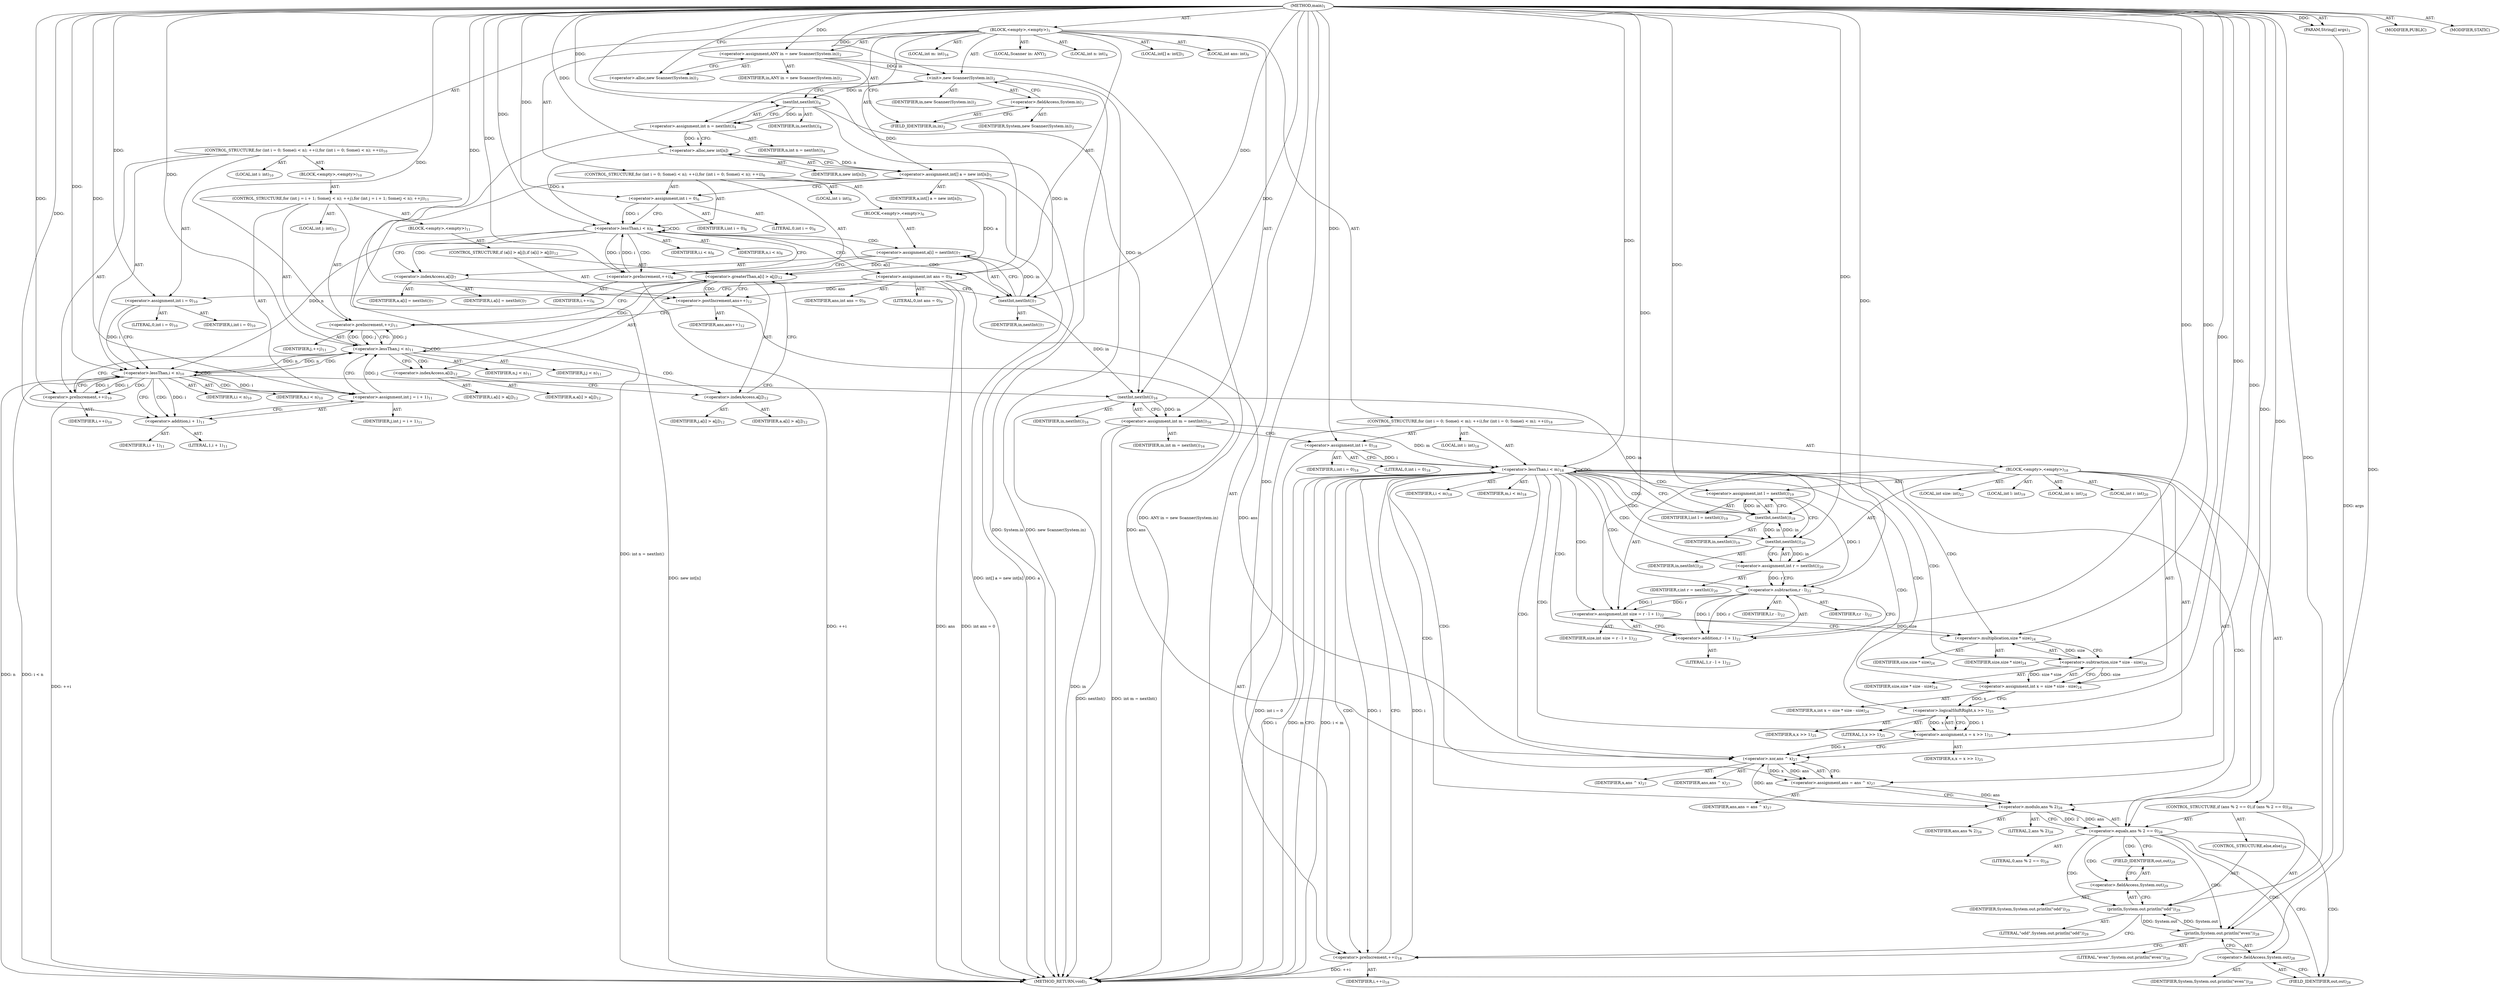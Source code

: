 digraph "main" {  
"19" [label = <(METHOD,main)<SUB>1</SUB>> ]
"20" [label = <(PARAM,String[] args)<SUB>1</SUB>> ]
"21" [label = <(BLOCK,&lt;empty&gt;,&lt;empty&gt;)<SUB>1</SUB>> ]
"4" [label = <(LOCAL,Scanner in: ANY)<SUB>2</SUB>> ]
"22" [label = <(&lt;operator&gt;.assignment,ANY in = new Scanner(System.in))<SUB>2</SUB>> ]
"23" [label = <(IDENTIFIER,in,ANY in = new Scanner(System.in))<SUB>2</SUB>> ]
"24" [label = <(&lt;operator&gt;.alloc,new Scanner(System.in))<SUB>2</SUB>> ]
"25" [label = <(&lt;init&gt;,new Scanner(System.in))<SUB>2</SUB>> ]
"3" [label = <(IDENTIFIER,in,new Scanner(System.in))<SUB>2</SUB>> ]
"26" [label = <(&lt;operator&gt;.fieldAccess,System.in)<SUB>2</SUB>> ]
"27" [label = <(IDENTIFIER,System,new Scanner(System.in))<SUB>2</SUB>> ]
"28" [label = <(FIELD_IDENTIFIER,in,in)<SUB>2</SUB>> ]
"29" [label = <(LOCAL,int n: int)<SUB>4</SUB>> ]
"30" [label = <(&lt;operator&gt;.assignment,int n = nextInt())<SUB>4</SUB>> ]
"31" [label = <(IDENTIFIER,n,int n = nextInt())<SUB>4</SUB>> ]
"32" [label = <(nextInt,nextInt())<SUB>4</SUB>> ]
"33" [label = <(IDENTIFIER,in,nextInt())<SUB>4</SUB>> ]
"34" [label = <(LOCAL,int[] a: int[])<SUB>5</SUB>> ]
"35" [label = <(&lt;operator&gt;.assignment,int[] a = new int[n])<SUB>5</SUB>> ]
"36" [label = <(IDENTIFIER,a,int[] a = new int[n])<SUB>5</SUB>> ]
"37" [label = <(&lt;operator&gt;.alloc,new int[n])> ]
"38" [label = <(IDENTIFIER,n,new int[n])<SUB>5</SUB>> ]
"39" [label = <(CONTROL_STRUCTURE,for (int i = 0; Some(i &lt; n); ++i),for (int i = 0; Some(i &lt; n); ++i))<SUB>6</SUB>> ]
"40" [label = <(LOCAL,int i: int)<SUB>6</SUB>> ]
"41" [label = <(&lt;operator&gt;.assignment,int i = 0)<SUB>6</SUB>> ]
"42" [label = <(IDENTIFIER,i,int i = 0)<SUB>6</SUB>> ]
"43" [label = <(LITERAL,0,int i = 0)<SUB>6</SUB>> ]
"44" [label = <(&lt;operator&gt;.lessThan,i &lt; n)<SUB>6</SUB>> ]
"45" [label = <(IDENTIFIER,i,i &lt; n)<SUB>6</SUB>> ]
"46" [label = <(IDENTIFIER,n,i &lt; n)<SUB>6</SUB>> ]
"47" [label = <(&lt;operator&gt;.preIncrement,++i)<SUB>6</SUB>> ]
"48" [label = <(IDENTIFIER,i,++i)<SUB>6</SUB>> ]
"49" [label = <(BLOCK,&lt;empty&gt;,&lt;empty&gt;)<SUB>6</SUB>> ]
"50" [label = <(&lt;operator&gt;.assignment,a[i] = nextInt())<SUB>7</SUB>> ]
"51" [label = <(&lt;operator&gt;.indexAccess,a[i])<SUB>7</SUB>> ]
"52" [label = <(IDENTIFIER,a,a[i] = nextInt())<SUB>7</SUB>> ]
"53" [label = <(IDENTIFIER,i,a[i] = nextInt())<SUB>7</SUB>> ]
"54" [label = <(nextInt,nextInt())<SUB>7</SUB>> ]
"55" [label = <(IDENTIFIER,in,nextInt())<SUB>7</SUB>> ]
"56" [label = <(LOCAL,int ans: int)<SUB>9</SUB>> ]
"57" [label = <(&lt;operator&gt;.assignment,int ans = 0)<SUB>9</SUB>> ]
"58" [label = <(IDENTIFIER,ans,int ans = 0)<SUB>9</SUB>> ]
"59" [label = <(LITERAL,0,int ans = 0)<SUB>9</SUB>> ]
"60" [label = <(CONTROL_STRUCTURE,for (int i = 0; Some(i &lt; n); ++i),for (int i = 0; Some(i &lt; n); ++i))<SUB>10</SUB>> ]
"61" [label = <(LOCAL,int i: int)<SUB>10</SUB>> ]
"62" [label = <(&lt;operator&gt;.assignment,int i = 0)<SUB>10</SUB>> ]
"63" [label = <(IDENTIFIER,i,int i = 0)<SUB>10</SUB>> ]
"64" [label = <(LITERAL,0,int i = 0)<SUB>10</SUB>> ]
"65" [label = <(&lt;operator&gt;.lessThan,i &lt; n)<SUB>10</SUB>> ]
"66" [label = <(IDENTIFIER,i,i &lt; n)<SUB>10</SUB>> ]
"67" [label = <(IDENTIFIER,n,i &lt; n)<SUB>10</SUB>> ]
"68" [label = <(&lt;operator&gt;.preIncrement,++i)<SUB>10</SUB>> ]
"69" [label = <(IDENTIFIER,i,++i)<SUB>10</SUB>> ]
"70" [label = <(BLOCK,&lt;empty&gt;,&lt;empty&gt;)<SUB>10</SUB>> ]
"71" [label = <(CONTROL_STRUCTURE,for (int j = i + 1; Some(j &lt; n); ++j),for (int j = i + 1; Some(j &lt; n); ++j))<SUB>11</SUB>> ]
"72" [label = <(LOCAL,int j: int)<SUB>11</SUB>> ]
"73" [label = <(&lt;operator&gt;.assignment,int j = i + 1)<SUB>11</SUB>> ]
"74" [label = <(IDENTIFIER,j,int j = i + 1)<SUB>11</SUB>> ]
"75" [label = <(&lt;operator&gt;.addition,i + 1)<SUB>11</SUB>> ]
"76" [label = <(IDENTIFIER,i,i + 1)<SUB>11</SUB>> ]
"77" [label = <(LITERAL,1,i + 1)<SUB>11</SUB>> ]
"78" [label = <(&lt;operator&gt;.lessThan,j &lt; n)<SUB>11</SUB>> ]
"79" [label = <(IDENTIFIER,j,j &lt; n)<SUB>11</SUB>> ]
"80" [label = <(IDENTIFIER,n,j &lt; n)<SUB>11</SUB>> ]
"81" [label = <(&lt;operator&gt;.preIncrement,++j)<SUB>11</SUB>> ]
"82" [label = <(IDENTIFIER,j,++j)<SUB>11</SUB>> ]
"83" [label = <(BLOCK,&lt;empty&gt;,&lt;empty&gt;)<SUB>11</SUB>> ]
"84" [label = <(CONTROL_STRUCTURE,if (a[i] &gt; a[j]),if (a[i] &gt; a[j]))<SUB>12</SUB>> ]
"85" [label = <(&lt;operator&gt;.greaterThan,a[i] &gt; a[j])<SUB>12</SUB>> ]
"86" [label = <(&lt;operator&gt;.indexAccess,a[i])<SUB>12</SUB>> ]
"87" [label = <(IDENTIFIER,a,a[i] &gt; a[j])<SUB>12</SUB>> ]
"88" [label = <(IDENTIFIER,i,a[i] &gt; a[j])<SUB>12</SUB>> ]
"89" [label = <(&lt;operator&gt;.indexAccess,a[j])<SUB>12</SUB>> ]
"90" [label = <(IDENTIFIER,a,a[i] &gt; a[j])<SUB>12</SUB>> ]
"91" [label = <(IDENTIFIER,j,a[i] &gt; a[j])<SUB>12</SUB>> ]
"92" [label = <(&lt;operator&gt;.postIncrement,ans++)<SUB>12</SUB>> ]
"93" [label = <(IDENTIFIER,ans,ans++)<SUB>12</SUB>> ]
"94" [label = <(LOCAL,int m: int)<SUB>16</SUB>> ]
"95" [label = <(&lt;operator&gt;.assignment,int m = nextInt())<SUB>16</SUB>> ]
"96" [label = <(IDENTIFIER,m,int m = nextInt())<SUB>16</SUB>> ]
"97" [label = <(nextInt,nextInt())<SUB>16</SUB>> ]
"98" [label = <(IDENTIFIER,in,nextInt())<SUB>16</SUB>> ]
"99" [label = <(CONTROL_STRUCTURE,for (int i = 0; Some(i &lt; m); ++i),for (int i = 0; Some(i &lt; m); ++i))<SUB>18</SUB>> ]
"100" [label = <(LOCAL,int i: int)<SUB>18</SUB>> ]
"101" [label = <(&lt;operator&gt;.assignment,int i = 0)<SUB>18</SUB>> ]
"102" [label = <(IDENTIFIER,i,int i = 0)<SUB>18</SUB>> ]
"103" [label = <(LITERAL,0,int i = 0)<SUB>18</SUB>> ]
"104" [label = <(&lt;operator&gt;.lessThan,i &lt; m)<SUB>18</SUB>> ]
"105" [label = <(IDENTIFIER,i,i &lt; m)<SUB>18</SUB>> ]
"106" [label = <(IDENTIFIER,m,i &lt; m)<SUB>18</SUB>> ]
"107" [label = <(&lt;operator&gt;.preIncrement,++i)<SUB>18</SUB>> ]
"108" [label = <(IDENTIFIER,i,++i)<SUB>18</SUB>> ]
"109" [label = <(BLOCK,&lt;empty&gt;,&lt;empty&gt;)<SUB>18</SUB>> ]
"110" [label = <(LOCAL,int l: int)<SUB>19</SUB>> ]
"111" [label = <(&lt;operator&gt;.assignment,int l = nextInt())<SUB>19</SUB>> ]
"112" [label = <(IDENTIFIER,l,int l = nextInt())<SUB>19</SUB>> ]
"113" [label = <(nextInt,nextInt())<SUB>19</SUB>> ]
"114" [label = <(IDENTIFIER,in,nextInt())<SUB>19</SUB>> ]
"115" [label = <(LOCAL,int r: int)<SUB>20</SUB>> ]
"116" [label = <(&lt;operator&gt;.assignment,int r = nextInt())<SUB>20</SUB>> ]
"117" [label = <(IDENTIFIER,r,int r = nextInt())<SUB>20</SUB>> ]
"118" [label = <(nextInt,nextInt())<SUB>20</SUB>> ]
"119" [label = <(IDENTIFIER,in,nextInt())<SUB>20</SUB>> ]
"120" [label = <(LOCAL,int size: int)<SUB>22</SUB>> ]
"121" [label = <(&lt;operator&gt;.assignment,int size = r - l + 1)<SUB>22</SUB>> ]
"122" [label = <(IDENTIFIER,size,int size = r - l + 1)<SUB>22</SUB>> ]
"123" [label = <(&lt;operator&gt;.addition,r - l + 1)<SUB>22</SUB>> ]
"124" [label = <(&lt;operator&gt;.subtraction,r - l)<SUB>22</SUB>> ]
"125" [label = <(IDENTIFIER,r,r - l)<SUB>22</SUB>> ]
"126" [label = <(IDENTIFIER,l,r - l)<SUB>22</SUB>> ]
"127" [label = <(LITERAL,1,r - l + 1)<SUB>22</SUB>> ]
"128" [label = <(LOCAL,int x: int)<SUB>24</SUB>> ]
"129" [label = <(&lt;operator&gt;.assignment,int x = size * size - size)<SUB>24</SUB>> ]
"130" [label = <(IDENTIFIER,x,int x = size * size - size)<SUB>24</SUB>> ]
"131" [label = <(&lt;operator&gt;.subtraction,size * size - size)<SUB>24</SUB>> ]
"132" [label = <(&lt;operator&gt;.multiplication,size * size)<SUB>24</SUB>> ]
"133" [label = <(IDENTIFIER,size,size * size)<SUB>24</SUB>> ]
"134" [label = <(IDENTIFIER,size,size * size)<SUB>24</SUB>> ]
"135" [label = <(IDENTIFIER,size,size * size - size)<SUB>24</SUB>> ]
"136" [label = <(&lt;operator&gt;.assignment,x = x &gt;&gt; 1)<SUB>25</SUB>> ]
"137" [label = <(IDENTIFIER,x,x = x &gt;&gt; 1)<SUB>25</SUB>> ]
"138" [label = <(&lt;operator&gt;.logicalShiftRight,x &gt;&gt; 1)<SUB>25</SUB>> ]
"139" [label = <(IDENTIFIER,x,x &gt;&gt; 1)<SUB>25</SUB>> ]
"140" [label = <(LITERAL,1,x &gt;&gt; 1)<SUB>25</SUB>> ]
"141" [label = <(&lt;operator&gt;.assignment,ans = ans ^ x)<SUB>27</SUB>> ]
"142" [label = <(IDENTIFIER,ans,ans = ans ^ x)<SUB>27</SUB>> ]
"143" [label = <(&lt;operator&gt;.xor,ans ^ x)<SUB>27</SUB>> ]
"144" [label = <(IDENTIFIER,ans,ans ^ x)<SUB>27</SUB>> ]
"145" [label = <(IDENTIFIER,x,ans ^ x)<SUB>27</SUB>> ]
"146" [label = <(CONTROL_STRUCTURE,if (ans % 2 == 0),if (ans % 2 == 0))<SUB>28</SUB>> ]
"147" [label = <(&lt;operator&gt;.equals,ans % 2 == 0)<SUB>28</SUB>> ]
"148" [label = <(&lt;operator&gt;.modulo,ans % 2)<SUB>28</SUB>> ]
"149" [label = <(IDENTIFIER,ans,ans % 2)<SUB>28</SUB>> ]
"150" [label = <(LITERAL,2,ans % 2)<SUB>28</SUB>> ]
"151" [label = <(LITERAL,0,ans % 2 == 0)<SUB>28</SUB>> ]
"152" [label = <(println,System.out.println(&quot;even&quot;))<SUB>28</SUB>> ]
"153" [label = <(&lt;operator&gt;.fieldAccess,System.out)<SUB>28</SUB>> ]
"154" [label = <(IDENTIFIER,System,System.out.println(&quot;even&quot;))<SUB>28</SUB>> ]
"155" [label = <(FIELD_IDENTIFIER,out,out)<SUB>28</SUB>> ]
"156" [label = <(LITERAL,&quot;even&quot;,System.out.println(&quot;even&quot;))<SUB>28</SUB>> ]
"157" [label = <(CONTROL_STRUCTURE,else,else)<SUB>29</SUB>> ]
"158" [label = <(println,System.out.println(&quot;odd&quot;))<SUB>29</SUB>> ]
"159" [label = <(&lt;operator&gt;.fieldAccess,System.out)<SUB>29</SUB>> ]
"160" [label = <(IDENTIFIER,System,System.out.println(&quot;odd&quot;))<SUB>29</SUB>> ]
"161" [label = <(FIELD_IDENTIFIER,out,out)<SUB>29</SUB>> ]
"162" [label = <(LITERAL,&quot;odd&quot;,System.out.println(&quot;odd&quot;))<SUB>29</SUB>> ]
"163" [label = <(MODIFIER,PUBLIC)> ]
"164" [label = <(MODIFIER,STATIC)> ]
"165" [label = <(METHOD_RETURN,void)<SUB>1</SUB>> ]
  "19" -> "20"  [ label = "AST: "] 
  "19" -> "21"  [ label = "AST: "] 
  "19" -> "163"  [ label = "AST: "] 
  "19" -> "164"  [ label = "AST: "] 
  "19" -> "165"  [ label = "AST: "] 
  "21" -> "4"  [ label = "AST: "] 
  "21" -> "22"  [ label = "AST: "] 
  "21" -> "25"  [ label = "AST: "] 
  "21" -> "29"  [ label = "AST: "] 
  "21" -> "30"  [ label = "AST: "] 
  "21" -> "34"  [ label = "AST: "] 
  "21" -> "35"  [ label = "AST: "] 
  "21" -> "39"  [ label = "AST: "] 
  "21" -> "56"  [ label = "AST: "] 
  "21" -> "57"  [ label = "AST: "] 
  "21" -> "60"  [ label = "AST: "] 
  "21" -> "94"  [ label = "AST: "] 
  "21" -> "95"  [ label = "AST: "] 
  "21" -> "99"  [ label = "AST: "] 
  "22" -> "23"  [ label = "AST: "] 
  "22" -> "24"  [ label = "AST: "] 
  "25" -> "3"  [ label = "AST: "] 
  "25" -> "26"  [ label = "AST: "] 
  "26" -> "27"  [ label = "AST: "] 
  "26" -> "28"  [ label = "AST: "] 
  "30" -> "31"  [ label = "AST: "] 
  "30" -> "32"  [ label = "AST: "] 
  "32" -> "33"  [ label = "AST: "] 
  "35" -> "36"  [ label = "AST: "] 
  "35" -> "37"  [ label = "AST: "] 
  "37" -> "38"  [ label = "AST: "] 
  "39" -> "40"  [ label = "AST: "] 
  "39" -> "41"  [ label = "AST: "] 
  "39" -> "44"  [ label = "AST: "] 
  "39" -> "47"  [ label = "AST: "] 
  "39" -> "49"  [ label = "AST: "] 
  "41" -> "42"  [ label = "AST: "] 
  "41" -> "43"  [ label = "AST: "] 
  "44" -> "45"  [ label = "AST: "] 
  "44" -> "46"  [ label = "AST: "] 
  "47" -> "48"  [ label = "AST: "] 
  "49" -> "50"  [ label = "AST: "] 
  "50" -> "51"  [ label = "AST: "] 
  "50" -> "54"  [ label = "AST: "] 
  "51" -> "52"  [ label = "AST: "] 
  "51" -> "53"  [ label = "AST: "] 
  "54" -> "55"  [ label = "AST: "] 
  "57" -> "58"  [ label = "AST: "] 
  "57" -> "59"  [ label = "AST: "] 
  "60" -> "61"  [ label = "AST: "] 
  "60" -> "62"  [ label = "AST: "] 
  "60" -> "65"  [ label = "AST: "] 
  "60" -> "68"  [ label = "AST: "] 
  "60" -> "70"  [ label = "AST: "] 
  "62" -> "63"  [ label = "AST: "] 
  "62" -> "64"  [ label = "AST: "] 
  "65" -> "66"  [ label = "AST: "] 
  "65" -> "67"  [ label = "AST: "] 
  "68" -> "69"  [ label = "AST: "] 
  "70" -> "71"  [ label = "AST: "] 
  "71" -> "72"  [ label = "AST: "] 
  "71" -> "73"  [ label = "AST: "] 
  "71" -> "78"  [ label = "AST: "] 
  "71" -> "81"  [ label = "AST: "] 
  "71" -> "83"  [ label = "AST: "] 
  "73" -> "74"  [ label = "AST: "] 
  "73" -> "75"  [ label = "AST: "] 
  "75" -> "76"  [ label = "AST: "] 
  "75" -> "77"  [ label = "AST: "] 
  "78" -> "79"  [ label = "AST: "] 
  "78" -> "80"  [ label = "AST: "] 
  "81" -> "82"  [ label = "AST: "] 
  "83" -> "84"  [ label = "AST: "] 
  "84" -> "85"  [ label = "AST: "] 
  "84" -> "92"  [ label = "AST: "] 
  "85" -> "86"  [ label = "AST: "] 
  "85" -> "89"  [ label = "AST: "] 
  "86" -> "87"  [ label = "AST: "] 
  "86" -> "88"  [ label = "AST: "] 
  "89" -> "90"  [ label = "AST: "] 
  "89" -> "91"  [ label = "AST: "] 
  "92" -> "93"  [ label = "AST: "] 
  "95" -> "96"  [ label = "AST: "] 
  "95" -> "97"  [ label = "AST: "] 
  "97" -> "98"  [ label = "AST: "] 
  "99" -> "100"  [ label = "AST: "] 
  "99" -> "101"  [ label = "AST: "] 
  "99" -> "104"  [ label = "AST: "] 
  "99" -> "107"  [ label = "AST: "] 
  "99" -> "109"  [ label = "AST: "] 
  "101" -> "102"  [ label = "AST: "] 
  "101" -> "103"  [ label = "AST: "] 
  "104" -> "105"  [ label = "AST: "] 
  "104" -> "106"  [ label = "AST: "] 
  "107" -> "108"  [ label = "AST: "] 
  "109" -> "110"  [ label = "AST: "] 
  "109" -> "111"  [ label = "AST: "] 
  "109" -> "115"  [ label = "AST: "] 
  "109" -> "116"  [ label = "AST: "] 
  "109" -> "120"  [ label = "AST: "] 
  "109" -> "121"  [ label = "AST: "] 
  "109" -> "128"  [ label = "AST: "] 
  "109" -> "129"  [ label = "AST: "] 
  "109" -> "136"  [ label = "AST: "] 
  "109" -> "141"  [ label = "AST: "] 
  "109" -> "146"  [ label = "AST: "] 
  "111" -> "112"  [ label = "AST: "] 
  "111" -> "113"  [ label = "AST: "] 
  "113" -> "114"  [ label = "AST: "] 
  "116" -> "117"  [ label = "AST: "] 
  "116" -> "118"  [ label = "AST: "] 
  "118" -> "119"  [ label = "AST: "] 
  "121" -> "122"  [ label = "AST: "] 
  "121" -> "123"  [ label = "AST: "] 
  "123" -> "124"  [ label = "AST: "] 
  "123" -> "127"  [ label = "AST: "] 
  "124" -> "125"  [ label = "AST: "] 
  "124" -> "126"  [ label = "AST: "] 
  "129" -> "130"  [ label = "AST: "] 
  "129" -> "131"  [ label = "AST: "] 
  "131" -> "132"  [ label = "AST: "] 
  "131" -> "135"  [ label = "AST: "] 
  "132" -> "133"  [ label = "AST: "] 
  "132" -> "134"  [ label = "AST: "] 
  "136" -> "137"  [ label = "AST: "] 
  "136" -> "138"  [ label = "AST: "] 
  "138" -> "139"  [ label = "AST: "] 
  "138" -> "140"  [ label = "AST: "] 
  "141" -> "142"  [ label = "AST: "] 
  "141" -> "143"  [ label = "AST: "] 
  "143" -> "144"  [ label = "AST: "] 
  "143" -> "145"  [ label = "AST: "] 
  "146" -> "147"  [ label = "AST: "] 
  "146" -> "152"  [ label = "AST: "] 
  "146" -> "157"  [ label = "AST: "] 
  "147" -> "148"  [ label = "AST: "] 
  "147" -> "151"  [ label = "AST: "] 
  "148" -> "149"  [ label = "AST: "] 
  "148" -> "150"  [ label = "AST: "] 
  "152" -> "153"  [ label = "AST: "] 
  "152" -> "156"  [ label = "AST: "] 
  "153" -> "154"  [ label = "AST: "] 
  "153" -> "155"  [ label = "AST: "] 
  "157" -> "158"  [ label = "AST: "] 
  "158" -> "159"  [ label = "AST: "] 
  "158" -> "162"  [ label = "AST: "] 
  "159" -> "160"  [ label = "AST: "] 
  "159" -> "161"  [ label = "AST: "] 
  "22" -> "28"  [ label = "CFG: "] 
  "25" -> "32"  [ label = "CFG: "] 
  "30" -> "37"  [ label = "CFG: "] 
  "35" -> "41"  [ label = "CFG: "] 
  "57" -> "62"  [ label = "CFG: "] 
  "95" -> "101"  [ label = "CFG: "] 
  "24" -> "22"  [ label = "CFG: "] 
  "26" -> "25"  [ label = "CFG: "] 
  "32" -> "30"  [ label = "CFG: "] 
  "37" -> "35"  [ label = "CFG: "] 
  "41" -> "44"  [ label = "CFG: "] 
  "44" -> "51"  [ label = "CFG: "] 
  "44" -> "57"  [ label = "CFG: "] 
  "47" -> "44"  [ label = "CFG: "] 
  "62" -> "65"  [ label = "CFG: "] 
  "65" -> "75"  [ label = "CFG: "] 
  "65" -> "97"  [ label = "CFG: "] 
  "68" -> "65"  [ label = "CFG: "] 
  "97" -> "95"  [ label = "CFG: "] 
  "101" -> "104"  [ label = "CFG: "] 
  "104" -> "165"  [ label = "CFG: "] 
  "104" -> "113"  [ label = "CFG: "] 
  "107" -> "104"  [ label = "CFG: "] 
  "28" -> "26"  [ label = "CFG: "] 
  "50" -> "47"  [ label = "CFG: "] 
  "111" -> "118"  [ label = "CFG: "] 
  "116" -> "124"  [ label = "CFG: "] 
  "121" -> "132"  [ label = "CFG: "] 
  "129" -> "138"  [ label = "CFG: "] 
  "136" -> "143"  [ label = "CFG: "] 
  "141" -> "148"  [ label = "CFG: "] 
  "51" -> "54"  [ label = "CFG: "] 
  "54" -> "50"  [ label = "CFG: "] 
  "73" -> "78"  [ label = "CFG: "] 
  "78" -> "86"  [ label = "CFG: "] 
  "78" -> "68"  [ label = "CFG: "] 
  "81" -> "78"  [ label = "CFG: "] 
  "113" -> "111"  [ label = "CFG: "] 
  "118" -> "116"  [ label = "CFG: "] 
  "123" -> "121"  [ label = "CFG: "] 
  "131" -> "129"  [ label = "CFG: "] 
  "138" -> "136"  [ label = "CFG: "] 
  "143" -> "141"  [ label = "CFG: "] 
  "147" -> "155"  [ label = "CFG: "] 
  "147" -> "161"  [ label = "CFG: "] 
  "152" -> "107"  [ label = "CFG: "] 
  "75" -> "73"  [ label = "CFG: "] 
  "124" -> "123"  [ label = "CFG: "] 
  "132" -> "131"  [ label = "CFG: "] 
  "148" -> "147"  [ label = "CFG: "] 
  "153" -> "152"  [ label = "CFG: "] 
  "158" -> "107"  [ label = "CFG: "] 
  "85" -> "92"  [ label = "CFG: "] 
  "85" -> "81"  [ label = "CFG: "] 
  "92" -> "81"  [ label = "CFG: "] 
  "155" -> "153"  [ label = "CFG: "] 
  "159" -> "158"  [ label = "CFG: "] 
  "86" -> "89"  [ label = "CFG: "] 
  "89" -> "85"  [ label = "CFG: "] 
  "161" -> "159"  [ label = "CFG: "] 
  "19" -> "24"  [ label = "CFG: "] 
  "20" -> "165"  [ label = "DDG: args"] 
  "22" -> "165"  [ label = "DDG: ANY in = new Scanner(System.in)"] 
  "25" -> "165"  [ label = "DDG: System.in"] 
  "25" -> "165"  [ label = "DDG: new Scanner(System.in)"] 
  "30" -> "165"  [ label = "DDG: int n = nextInt()"] 
  "35" -> "165"  [ label = "DDG: a"] 
  "35" -> "165"  [ label = "DDG: new int[n]"] 
  "35" -> "165"  [ label = "DDG: int[] a = new int[n]"] 
  "57" -> "165"  [ label = "DDG: ans"] 
  "57" -> "165"  [ label = "DDG: int ans = 0"] 
  "65" -> "165"  [ label = "DDG: n"] 
  "65" -> "165"  [ label = "DDG: i &lt; n"] 
  "97" -> "165"  [ label = "DDG: in"] 
  "95" -> "165"  [ label = "DDG: nextInt()"] 
  "95" -> "165"  [ label = "DDG: int m = nextInt()"] 
  "101" -> "165"  [ label = "DDG: int i = 0"] 
  "104" -> "165"  [ label = "DDG: i"] 
  "104" -> "165"  [ label = "DDG: m"] 
  "104" -> "165"  [ label = "DDG: i &lt; m"] 
  "107" -> "165"  [ label = "DDG: ++i"] 
  "68" -> "165"  [ label = "DDG: ++i"] 
  "47" -> "165"  [ label = "DDG: ++i"] 
  "19" -> "20"  [ label = "DDG: "] 
  "19" -> "22"  [ label = "DDG: "] 
  "32" -> "30"  [ label = "DDG: in"] 
  "37" -> "35"  [ label = "DDG: n"] 
  "19" -> "57"  [ label = "DDG: "] 
  "97" -> "95"  [ label = "DDG: in"] 
  "22" -> "25"  [ label = "DDG: in"] 
  "19" -> "25"  [ label = "DDG: "] 
  "19" -> "41"  [ label = "DDG: "] 
  "19" -> "62"  [ label = "DDG: "] 
  "19" -> "101"  [ label = "DDG: "] 
  "25" -> "32"  [ label = "DDG: in"] 
  "19" -> "32"  [ label = "DDG: "] 
  "30" -> "37"  [ label = "DDG: n"] 
  "19" -> "37"  [ label = "DDG: "] 
  "41" -> "44"  [ label = "DDG: i"] 
  "47" -> "44"  [ label = "DDG: i"] 
  "19" -> "44"  [ label = "DDG: "] 
  "37" -> "44"  [ label = "DDG: n"] 
  "44" -> "47"  [ label = "DDG: i"] 
  "19" -> "47"  [ label = "DDG: "] 
  "54" -> "50"  [ label = "DDG: in"] 
  "62" -> "65"  [ label = "DDG: i"] 
  "68" -> "65"  [ label = "DDG: i"] 
  "19" -> "65"  [ label = "DDG: "] 
  "44" -> "65"  [ label = "DDG: n"] 
  "78" -> "65"  [ label = "DDG: n"] 
  "19" -> "68"  [ label = "DDG: "] 
  "65" -> "68"  [ label = "DDG: i"] 
  "32" -> "97"  [ label = "DDG: in"] 
  "54" -> "97"  [ label = "DDG: in"] 
  "19" -> "97"  [ label = "DDG: "] 
  "101" -> "104"  [ label = "DDG: i"] 
  "107" -> "104"  [ label = "DDG: i"] 
  "19" -> "104"  [ label = "DDG: "] 
  "95" -> "104"  [ label = "DDG: m"] 
  "104" -> "107"  [ label = "DDG: i"] 
  "19" -> "107"  [ label = "DDG: "] 
  "113" -> "111"  [ label = "DDG: in"] 
  "118" -> "116"  [ label = "DDG: in"] 
  "124" -> "121"  [ label = "DDG: r"] 
  "124" -> "121"  [ label = "DDG: l"] 
  "19" -> "121"  [ label = "DDG: "] 
  "131" -> "129"  [ label = "DDG: size * size"] 
  "131" -> "129"  [ label = "DDG: size"] 
  "138" -> "136"  [ label = "DDG: x"] 
  "138" -> "136"  [ label = "DDG: 1"] 
  "143" -> "141"  [ label = "DDG: ans"] 
  "143" -> "141"  [ label = "DDG: x"] 
  "65" -> "73"  [ label = "DDG: i"] 
  "19" -> "73"  [ label = "DDG: "] 
  "32" -> "54"  [ label = "DDG: in"] 
  "19" -> "54"  [ label = "DDG: "] 
  "73" -> "78"  [ label = "DDG: j"] 
  "81" -> "78"  [ label = "DDG: j"] 
  "19" -> "78"  [ label = "DDG: "] 
  "65" -> "78"  [ label = "DDG: n"] 
  "78" -> "81"  [ label = "DDG: j"] 
  "19" -> "81"  [ label = "DDG: "] 
  "97" -> "113"  [ label = "DDG: in"] 
  "118" -> "113"  [ label = "DDG: in"] 
  "19" -> "113"  [ label = "DDG: "] 
  "113" -> "118"  [ label = "DDG: in"] 
  "19" -> "118"  [ label = "DDG: "] 
  "124" -> "123"  [ label = "DDG: r"] 
  "124" -> "123"  [ label = "DDG: l"] 
  "19" -> "123"  [ label = "DDG: "] 
  "132" -> "131"  [ label = "DDG: size"] 
  "19" -> "131"  [ label = "DDG: "] 
  "129" -> "138"  [ label = "DDG: x"] 
  "19" -> "138"  [ label = "DDG: "] 
  "57" -> "143"  [ label = "DDG: ans"] 
  "148" -> "143"  [ label = "DDG: ans"] 
  "92" -> "143"  [ label = "DDG: ans"] 
  "19" -> "143"  [ label = "DDG: "] 
  "136" -> "143"  [ label = "DDG: x"] 
  "148" -> "147"  [ label = "DDG: ans"] 
  "148" -> "147"  [ label = "DDG: 2"] 
  "19" -> "147"  [ label = "DDG: "] 
  "158" -> "152"  [ label = "DDG: System.out"] 
  "19" -> "152"  [ label = "DDG: "] 
  "65" -> "75"  [ label = "DDG: i"] 
  "19" -> "75"  [ label = "DDG: "] 
  "116" -> "124"  [ label = "DDG: r"] 
  "19" -> "124"  [ label = "DDG: "] 
  "111" -> "124"  [ label = "DDG: l"] 
  "121" -> "132"  [ label = "DDG: size"] 
  "19" -> "132"  [ label = "DDG: "] 
  "141" -> "148"  [ label = "DDG: ans"] 
  "19" -> "148"  [ label = "DDG: "] 
  "152" -> "158"  [ label = "DDG: System.out"] 
  "19" -> "158"  [ label = "DDG: "] 
  "35" -> "85"  [ label = "DDG: a"] 
  "50" -> "85"  [ label = "DDG: a[i]"] 
  "57" -> "92"  [ label = "DDG: ans"] 
  "19" -> "92"  [ label = "DDG: "] 
  "44" -> "47"  [ label = "CDG: "] 
  "44" -> "51"  [ label = "CDG: "] 
  "44" -> "50"  [ label = "CDG: "] 
  "44" -> "44"  [ label = "CDG: "] 
  "44" -> "54"  [ label = "CDG: "] 
  "65" -> "68"  [ label = "CDG: "] 
  "65" -> "73"  [ label = "CDG: "] 
  "65" -> "75"  [ label = "CDG: "] 
  "65" -> "65"  [ label = "CDG: "] 
  "65" -> "78"  [ label = "CDG: "] 
  "104" -> "107"  [ label = "CDG: "] 
  "104" -> "141"  [ label = "CDG: "] 
  "104" -> "113"  [ label = "CDG: "] 
  "104" -> "136"  [ label = "CDG: "] 
  "104" -> "116"  [ label = "CDG: "] 
  "104" -> "131"  [ label = "CDG: "] 
  "104" -> "132"  [ label = "CDG: "] 
  "104" -> "104"  [ label = "CDG: "] 
  "104" -> "121"  [ label = "CDG: "] 
  "104" -> "123"  [ label = "CDG: "] 
  "104" -> "129"  [ label = "CDG: "] 
  "104" -> "138"  [ label = "CDG: "] 
  "104" -> "148"  [ label = "CDG: "] 
  "104" -> "143"  [ label = "CDG: "] 
  "104" -> "118"  [ label = "CDG: "] 
  "104" -> "147"  [ label = "CDG: "] 
  "104" -> "124"  [ label = "CDG: "] 
  "104" -> "111"  [ label = "CDG: "] 
  "78" -> "89"  [ label = "CDG: "] 
  "78" -> "81"  [ label = "CDG: "] 
  "78" -> "85"  [ label = "CDG: "] 
  "78" -> "78"  [ label = "CDG: "] 
  "78" -> "86"  [ label = "CDG: "] 
  "147" -> "161"  [ label = "CDG: "] 
  "147" -> "153"  [ label = "CDG: "] 
  "147" -> "159"  [ label = "CDG: "] 
  "147" -> "152"  [ label = "CDG: "] 
  "147" -> "155"  [ label = "CDG: "] 
  "147" -> "158"  [ label = "CDG: "] 
  "85" -> "92"  [ label = "CDG: "] 
}
